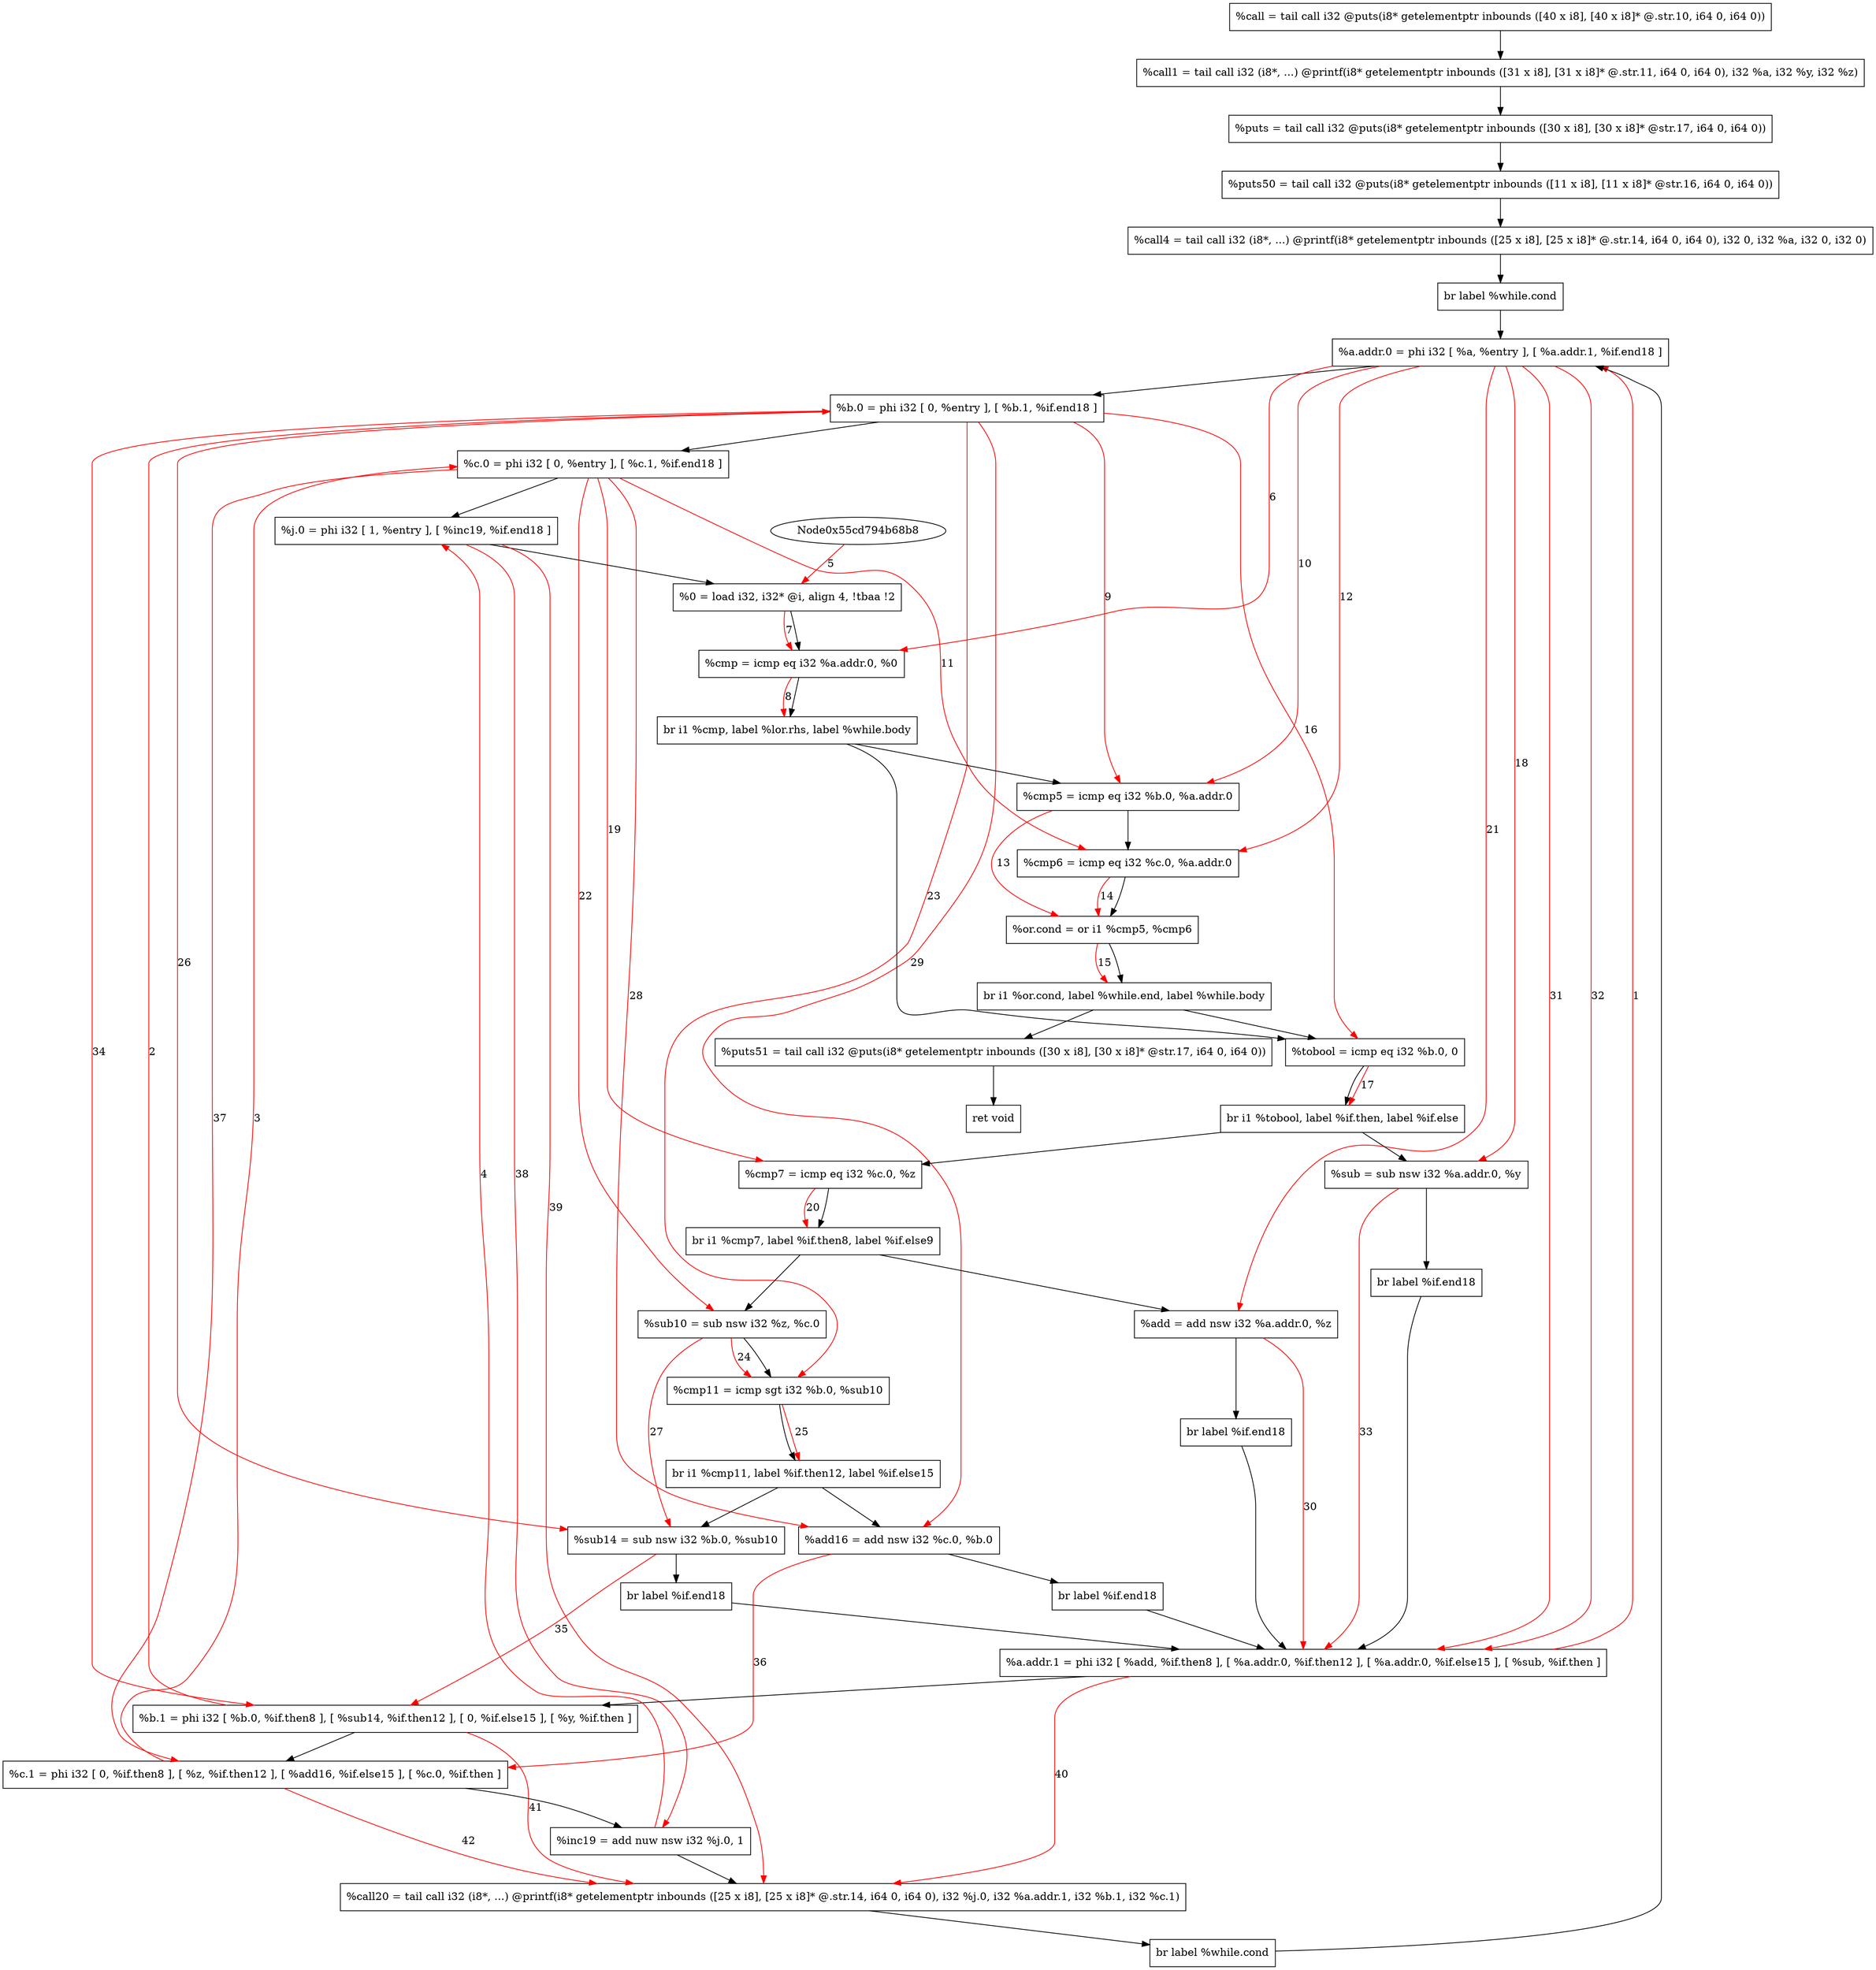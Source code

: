 digraph "CDFG for'func' function" {
	Node0x55cd794bbf20[shape=record, label="  %call = tail call i32 @puts(i8* getelementptr inbounds ([40 x i8], [40 x i8]* @.str.10, i64 0, i64 0))"]
	Node0x55cd794bc0d8[shape=record, label="  %call1 = tail call i32 (i8*, ...) @printf(i8* getelementptr inbounds ([31 x i8], [31 x i8]* @.str.11, i64 0, i64 0), i32 %a, i32 %y, i32 %z)"]
	Node0x55cd794bca60[shape=record, label="  %puts = tail call i32 @puts(i8* getelementptr inbounds ([30 x i8], [30 x i8]* @str.17, i64 0, i64 0))"]
	Node0x55cd794bcbd0[shape=record, label="  %puts50 = tail call i32 @puts(i8* getelementptr inbounds ([11 x i8], [11 x i8]* @str.16, i64 0, i64 0))"]
	Node0x55cd794b5440[shape=record, label="  %call4 = tail call i32 (i8*, ...) @printf(i8* getelementptr inbounds ([25 x i8], [25 x i8]* @.str.14, i64 0, i64 0), i32 0, i32 %a, i32 0, i32 0)"]
	Node0x55cd794b93c8[shape=record, label="  br label %while.cond"]
	Node0x55cd794bce98[shape=record, label="  %a.addr.0 = phi i32 [ %a, %entry ], [ %a.addr.1, %if.end18 ]"]
	Node0x55cd794bcfb8[shape=record, label="  %b.0 = phi i32 [ 0, %entry ], [ %b.1, %if.end18 ]"]
	Node0x55cd794bd268[shape=record, label="  %c.0 = phi i32 [ 0, %entry ], [ %c.1, %if.end18 ]"]
	Node0x55cd794bd3d8[shape=record, label="  %j.0 = phi i32 [ 1, %entry ], [ %inc19, %if.end18 ]"]
	Node0x55cd794bd4a8[shape=record, label="  %0 = load i32, i32* @i, align 4, !tbaa !2"]
	Node0x55cd794bd540[shape=record, label="  %cmp = icmp eq i32 %a.addr.0, %0"]
	Node0x55cd794bd798[shape=record, label="  br i1 %cmp, label %lor.rhs, label %while.body"]
	Node0x55cd794bd810[shape=record, label="  %cmp5 = icmp eq i32 %b.0, %a.addr.0"]
	Node0x55cd794bd8a0[shape=record, label="  %cmp6 = icmp eq i32 %c.0, %a.addr.0"]
	Node0x55cd794bd930[shape=record, label="  %or.cond = or i1 %cmp5, %cmp6"]
	Node0x55cd794bda58[shape=record, label="  br i1 %or.cond, label %while.end, label %while.body"]
	Node0x55cd794bdad0[shape=record, label="  %tobool = icmp eq i32 %b.0, 0"]
	Node0x55cd794bdfd8[shape=record, label="  br i1 %tobool, label %if.then, label %if.else"]
	Node0x55cd794be050[shape=record, label="  %sub = sub nsw i32 %a.addr.0, %y"]
	Node0x55cd794bd708[shape=record, label="  br label %if.end18"]
	Node0x55cd794be0e0[shape=record, label="  %cmp7 = icmp eq i32 %c.0, %z"]
	Node0x55cd794be2e8[shape=record, label="  br i1 %cmp7, label %if.then8, label %if.else9"]
	Node0x55cd794be360[shape=record, label="  %add = add nsw i32 %a.addr.0, %z"]
	Node0x55cd794bdf48[shape=record, label="  br label %if.end18"]
	Node0x55cd794be3f0[shape=record, label="  %sub10 = sub nsw i32 %z, %c.0"]
	Node0x55cd794be480[shape=record, label="  %cmp11 = icmp sgt i32 %b.0, %sub10"]
	Node0x55cd794be688[shape=record, label="  br i1 %cmp11, label %if.then12, label %if.else15"]
	Node0x55cd794be700[shape=record, label="  %sub14 = sub nsw i32 %b.0, %sub10"]
	Node0x55cd794be258[shape=record, label="  br label %if.end18"]
	Node0x55cd794be790[shape=record, label="  %add16 = add nsw i32 %c.0, %b.0"]
	Node0x55cd794be5f8[shape=record, label="  br label %if.end18"]
	Node0x55cd794be7f8[shape=record, label="  %a.addr.1 = phi i32 [ %add, %if.then8 ], [ %a.addr.0, %if.then12 ], [ %a.addr.0, %if.else15 ], [ %sub, %if.then ]"]
	Node0x55cd794be8d8[shape=record, label="  %b.1 = phi i32 [ %b.0, %if.then8 ], [ %sub14, %if.then12 ], [ 0, %if.else15 ], [ %y, %if.then ]"]
	Node0x55cd794be9b8[shape=record, label="  %c.1 = phi i32 [ 0, %if.then8 ], [ %z, %if.then12 ], [ %add16, %if.else15 ], [ %c.0, %if.then ]"]
	Node0x55cd794beac0[shape=record, label="  %inc19 = add nuw nsw i32 %j.0, 1"]
	Node0x55cd794bbd70[shape=record, label="  %call20 = tail call i32 (i8*, ...) @printf(i8* getelementptr inbounds ([25 x i8], [25 x i8]* @.str.14, i64 0, i64 0), i32 %j.0, i32 %a.addr.1, i32 %b.1, i32 %c.1)"]
	Node0x55cd794bd388[shape=record, label="  br label %while.cond"]
	Node0x55cd794bebc0[shape=record, label="  %puts51 = tail call i32 @puts(i8* getelementptr inbounds ([30 x i8], [30 x i8]* @str.17, i64 0, i64 0))"]
	Node0x55cd794bec60[shape=record, label="  ret void"]
	Node0x55cd794bbf20 -> Node0x55cd794bc0d8
	Node0x55cd794bc0d8 -> Node0x55cd794bca60
	Node0x55cd794bca60 -> Node0x55cd794bcbd0
	Node0x55cd794bcbd0 -> Node0x55cd794b5440
	Node0x55cd794b5440 -> Node0x55cd794b93c8
	Node0x55cd794b93c8 -> Node0x55cd794bce98
	Node0x55cd794bce98 -> Node0x55cd794bcfb8
	Node0x55cd794bcfb8 -> Node0x55cd794bd268
	Node0x55cd794bd268 -> Node0x55cd794bd3d8
	Node0x55cd794bd3d8 -> Node0x55cd794bd4a8
	Node0x55cd794bd4a8 -> Node0x55cd794bd540
	Node0x55cd794bd540 -> Node0x55cd794bd798
	Node0x55cd794bd798 -> Node0x55cd794bd810
	Node0x55cd794bd798 -> Node0x55cd794bdad0
	Node0x55cd794bd810 -> Node0x55cd794bd8a0
	Node0x55cd794bd8a0 -> Node0x55cd794bd930
	Node0x55cd794bd930 -> Node0x55cd794bda58
	Node0x55cd794bda58 -> Node0x55cd794bebc0
	Node0x55cd794bda58 -> Node0x55cd794bdad0
	Node0x55cd794bdad0 -> Node0x55cd794bdfd8
	Node0x55cd794bdfd8 -> Node0x55cd794be050
	Node0x55cd794bdfd8 -> Node0x55cd794be0e0
	Node0x55cd794be050 -> Node0x55cd794bd708
	Node0x55cd794bd708 -> Node0x55cd794be7f8
	Node0x55cd794be0e0 -> Node0x55cd794be2e8
	Node0x55cd794be2e8 -> Node0x55cd794be360
	Node0x55cd794be2e8 -> Node0x55cd794be3f0
	Node0x55cd794be360 -> Node0x55cd794bdf48
	Node0x55cd794bdf48 -> Node0x55cd794be7f8
	Node0x55cd794be3f0 -> Node0x55cd794be480
	Node0x55cd794be480 -> Node0x55cd794be688
	Node0x55cd794be688 -> Node0x55cd794be700
	Node0x55cd794be688 -> Node0x55cd794be790
	Node0x55cd794be700 -> Node0x55cd794be258
	Node0x55cd794be258 -> Node0x55cd794be7f8
	Node0x55cd794be790 -> Node0x55cd794be5f8
	Node0x55cd794be5f8 -> Node0x55cd794be7f8
	Node0x55cd794be7f8 -> Node0x55cd794be8d8
	Node0x55cd794be8d8 -> Node0x55cd794be9b8
	Node0x55cd794be9b8 -> Node0x55cd794beac0
	Node0x55cd794beac0 -> Node0x55cd794bbd70
	Node0x55cd794bbd70 -> Node0x55cd794bd388
	Node0x55cd794bd388 -> Node0x55cd794bce98
	Node0x55cd794bebc0 -> Node0x55cd794bec60
edge [color=red]
	Node0x55cd794be7f8 -> Node0x55cd794bce98[label="1"]
	Node0x55cd794be8d8 -> Node0x55cd794bcfb8[label="2"]
	Node0x55cd794be9b8 -> Node0x55cd794bd268[label="3"]
	Node0x55cd794beac0 -> Node0x55cd794bd3d8[label="4"]
	Node0x55cd794b68b8 -> Node0x55cd794bd4a8[label="5"]
	Node0x55cd794bce98 -> Node0x55cd794bd540[label="6"]
	Node0x55cd794bd4a8 -> Node0x55cd794bd540[label="7"]
	Node0x55cd794bd540 -> Node0x55cd794bd798[label="8"]
	Node0x55cd794bcfb8 -> Node0x55cd794bd810[label="9"]
	Node0x55cd794bce98 -> Node0x55cd794bd810[label="10"]
	Node0x55cd794bd268 -> Node0x55cd794bd8a0[label="11"]
	Node0x55cd794bce98 -> Node0x55cd794bd8a0[label="12"]
	Node0x55cd794bd810 -> Node0x55cd794bd930[label="13"]
	Node0x55cd794bd8a0 -> Node0x55cd794bd930[label="14"]
	Node0x55cd794bd930 -> Node0x55cd794bda58[label="15"]
	Node0x55cd794bcfb8 -> Node0x55cd794bdad0[label="16"]
	Node0x55cd794bdad0 -> Node0x55cd794bdfd8[label="17"]
	Node0x55cd794bce98 -> Node0x55cd794be050[label="18"]
	Node0x55cd794bd268 -> Node0x55cd794be0e0[label="19"]
	Node0x55cd794be0e0 -> Node0x55cd794be2e8[label="20"]
	Node0x55cd794bce98 -> Node0x55cd794be360[label="21"]
	Node0x55cd794bd268 -> Node0x55cd794be3f0[label="22"]
	Node0x55cd794bcfb8 -> Node0x55cd794be480[label="23"]
	Node0x55cd794be3f0 -> Node0x55cd794be480[label="24"]
	Node0x55cd794be480 -> Node0x55cd794be688[label="25"]
	Node0x55cd794bcfb8 -> Node0x55cd794be700[label="26"]
	Node0x55cd794be3f0 -> Node0x55cd794be700[label="27"]
	Node0x55cd794bd268 -> Node0x55cd794be790[label="28"]
	Node0x55cd794bcfb8 -> Node0x55cd794be790[label="29"]
	Node0x55cd794be360 -> Node0x55cd794be7f8[label="30"]
	Node0x55cd794bce98 -> Node0x55cd794be7f8[label="31"]
	Node0x55cd794bce98 -> Node0x55cd794be7f8[label="32"]
	Node0x55cd794be050 -> Node0x55cd794be7f8[label="33"]
	Node0x55cd794bcfb8 -> Node0x55cd794be8d8[label="34"]
	Node0x55cd794be700 -> Node0x55cd794be8d8[label="35"]
	Node0x55cd794be790 -> Node0x55cd794be9b8[label="36"]
	Node0x55cd794bd268 -> Node0x55cd794be9b8[label="37"]
	Node0x55cd794bd3d8 -> Node0x55cd794beac0[label="38"]
	Node0x55cd794bd3d8 -> Node0x55cd794bbd70[label="39"]
	Node0x55cd794be7f8 -> Node0x55cd794bbd70[label="40"]
	Node0x55cd794be8d8 -> Node0x55cd794bbd70[label="41"]
	Node0x55cd794be9b8 -> Node0x55cd794bbd70[label="42"]
}
